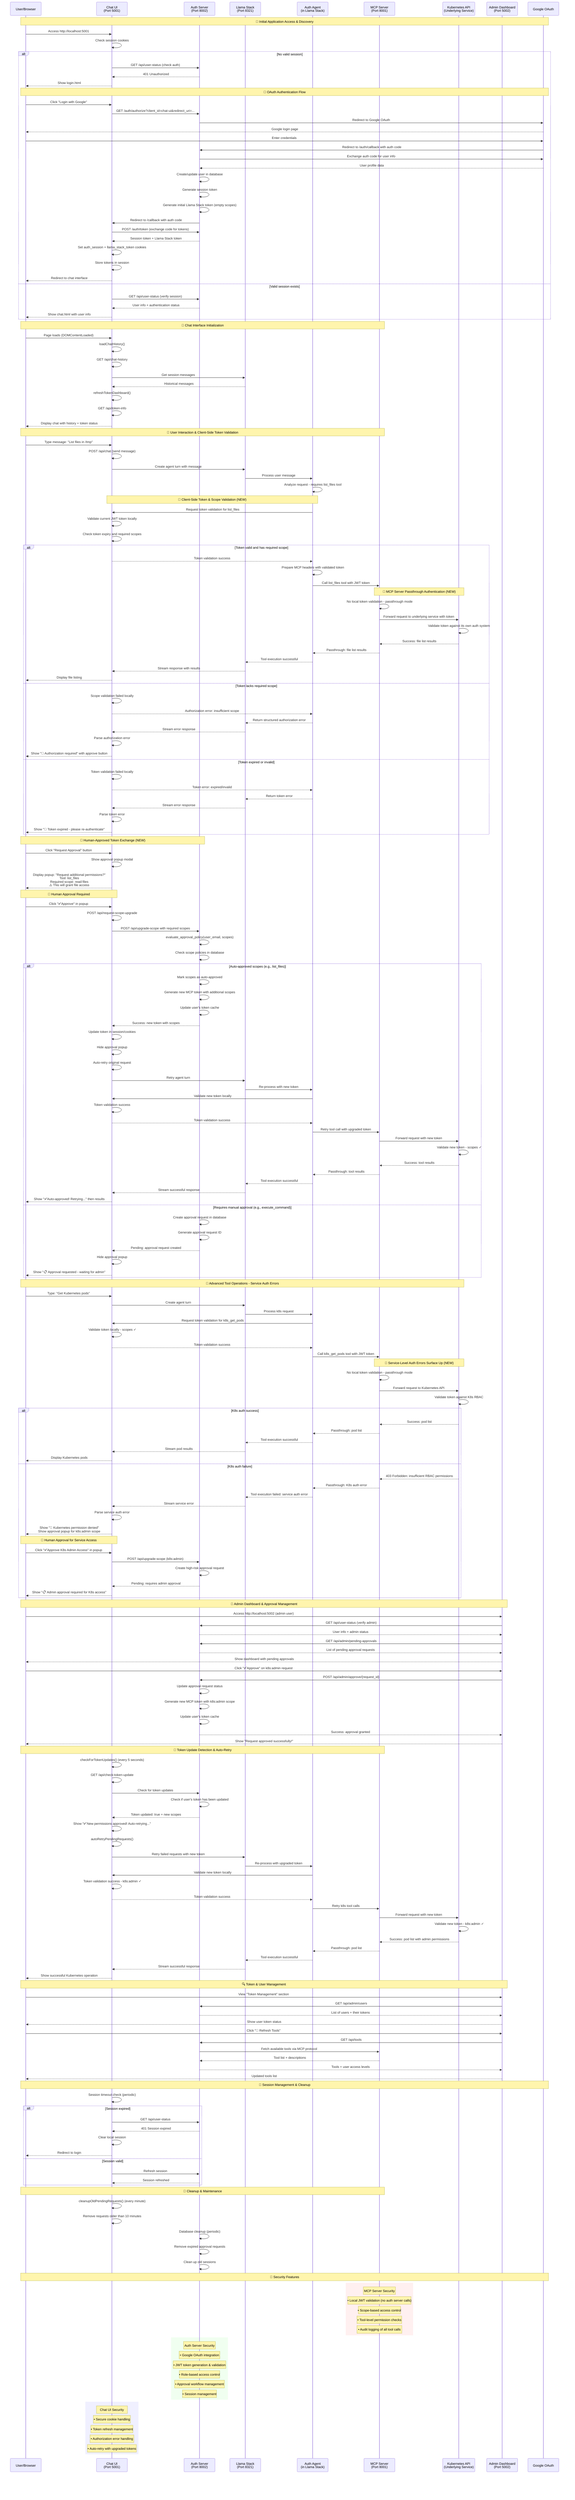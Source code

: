 sequenceDiagram
    participant U as User/Browser
    participant CUI as Chat UI<br/>(Port 5001)
    participant AS as Auth Server<br/>(Port 8002)
    participant LS as Llama Stack<br/>(Port 8321)
    participant AA as Auth Agent<br/>(in Llama Stack)
    participant MCP as MCP Server<br/>(Port 8001)
    participant K8S as Kubernetes API<br/>(Underlying Service)
    participant AD as Admin Dashboard<br/>(Port 5002)
    participant GA as Google OAuth

    Note over U,GA: 🚀 Initial Application Access & Discovery

    U->>CUI: Access http://localhost:5001
    CUI->>CUI: Check session cookies
    alt No valid session
        CUI->>AS: GET /api/user-status (check auth)
        AS-->>CUI: 401 Unauthorized
        CUI-->>U: Show login.html
        
        Note over U,GA: 🔐 OAuth Authentication Flow
        U->>CUI: Click "Login with Google"
        CUI->>AS: GET /auth/authorize?client_id=chat-ui&redirect_uri=...
        AS->>GA: Redirect to Google OAuth
        GA-->>U: Google login page
        U->>GA: Enter credentials
        GA->>AS: Redirect to /auth/callback with auth code
        AS->>GA: Exchange auth code for user info
        GA-->>AS: User profile data
        AS->>AS: Create/update user in database
        AS->>AS: Generate session token
        AS->>AS: Generate initial Llama Stack token (empty scopes)
        AS->>CUI: Redirect to /callback with auth code
        CUI->>AS: POST /auth/token (exchange code for tokens)
        AS-->>CUI: Session token + Llama Stack token
        CUI->>CUI: Set auth_session + llama_stack_token cookies
        CUI->>CUI: Store tokens in session
        CUI-->>U: Redirect to chat interface
    else Valid session exists
        CUI->>AS: GET /api/user-status (verify session)
        AS-->>CUI: User info + authentication status
        CUI-->>U: Show chat.html with user info
    end

    Note over U,MCP: 🎯 Chat Interface Initialization

    U->>CUI: Page loads (DOMContentLoaded)
    CUI->>CUI: loadChatHistory()
    CUI->>CUI: GET /api/chat-history
    CUI->>LS: Get session messages
    LS-->>CUI: Historical messages
    CUI->>CUI: refreshTokenDashboard()
    CUI->>CUI: GET /api/token-info
    CUI-->>U: Display chat with history + token status

    Note over U,MCP: 💬 User Interaction & Client-Side Token Validation

    U->>CUI: Type message: "List files in /tmp"
    CUI->>CUI: POST /api/chat (send message)
    CUI->>LS: Create agent turn with message
    LS->>AA: Process user message
    AA->>AA: Analyze request - requires list_files tool
    
    Note over AA,CUI: 🔐 Client-Side Token & Scope Validation (NEW)
    AA->>CUI: Request token validation for list_files
    CUI->>CUI: Validate current JWT token locally
    CUI->>CUI: Check token expiry and required scopes
    
    alt Token valid and has required scope
        CUI-->>AA: Token validation success
        AA->>AA: Prepare MCP headers with validated token
        AA->>MCP: Call list_files tool with JWT token
        
        Note over MCP,K8S: 🔄 MCP Server Passthrough Authentication (NEW)
        MCP->>MCP: No local token validation - passthrough mode
        MCP->>K8S: Forward request to underlying service with token
        K8S->>K8S: Validate token against its own auth system
        K8S-->>MCP: Success: file list results
        MCP-->>AA: Passthrough: file list results
        AA-->>LS: Tool execution successful
        LS-->>CUI: Stream response with results
        CUI-->>U: Display file listing
        
    else Token lacks required scope
        CUI->>CUI: Scope validation failed locally
        CUI-->>AA: Authorization error: insufficient scope
        AA-->>LS: Return structured authorization error
        LS-->>CUI: Stream error response
        CUI->>CUI: Parse authorization error
        CUI-->>U: Show "🔐 Authorization required" with approve button
        
    else Token expired or invalid
        CUI->>CUI: Token validation failed locally
        CUI-->>AA: Token error: expired/invalid
        AA-->>LS: Return token error
        LS-->>CUI: Stream error response
        CUI->>CUI: Parse token error
        CUI-->>U: Show "🔑 Token expired - please re-authenticate"
    end

    Note over U,AS: 🔄 Human-Approved Token Exchange (NEW)

    U->>CUI: Click "Request Approval" button
    CUI->>CUI: Show approval popup modal
    CUI-->>U: Display popup: "Request additional permissions?"<br/>Tool: list_files<br/>Required scope: read:files<br/>⚠️ This will grant file access
    
    Note over U,CUI: 👤 Human Approval Required
    U->>CUI: Click "✅ Approve" in popup
    CUI->>CUI: POST /api/request-scope-upgrade
    CUI->>AS: POST /api/upgrade-scope with required scopes
    AS->>AS: evaluate_approval_policy(user_email, scopes)
    AS->>AS: Check scope policies in database
    
    alt Auto-approved scopes (e.g., list_files)
        AS->>AS: Mark scopes as auto-approved
        AS->>AS: Generate new MCP token with additional scopes
        AS->>AS: Update user's token cache
        AS-->>CUI: Success: new token with scopes
        CUI->>CUI: Update token in session/cookies
        CUI->>CUI: Hide approval popup
        CUI->>CUI: Auto-retry original request
        CUI->>LS: Retry agent turn
        LS->>AA: Re-process with new token
        AA->>CUI: Validate new token locally
        CUI->>CUI: Token validation success
        CUI-->>AA: Token validation success
        AA->>MCP: Retry tool call with upgraded token
        MCP->>K8S: Forward request with new token
        K8S->>K8S: Validate new token - scopes ✓
        K8S-->>MCP: Success: tool results
        MCP-->>AA: Passthrough: tool results
        AA-->>LS: Tool execution successful
        LS-->>CUI: Stream successful response
        CUI-->>U: Show "✅ Auto-approved! Retrying..." then results
    else Requires manual approval (e.g., execute_command)
        AS->>AS: Create approval request in database
        AS->>AS: Generate approval request ID
        AS-->>CUI: Pending: approval request created
        CUI->>CUI: Hide approval popup
        CUI-->>U: Show "📋 Approval requested - waiting for admin"
    end

    Note over U,K8S: 🔧 Advanced Tool Operations - Service Auth Errors

    U->>CUI: Type: "Get Kubernetes pods"
    CUI->>LS: Create agent turn
    LS->>AA: Process k8s request
    AA->>CUI: Request token validation for k8s_get_pods
    CUI->>CUI: Validate token locally - scopes ✓
    CUI-->>AA: Token validation success
    AA->>MCP: Call k8s_get_pods tool with JWT token
    
    Note over MCP,K8S: 🔄 Service-Level Auth Errors Surface Up (NEW)
    MCP->>MCP: No local token validation - passthrough mode
    MCP->>K8S: Forward request to Kubernetes API
    K8S->>K8S: Validate token against K8s RBAC
    
    alt K8s auth success
        K8S-->>MCP: Success: pod list
        MCP-->>AA: Passthrough: pod list
        AA-->>LS: Tool execution successful
        LS-->>CUI: Stream pod results
        CUI-->>U: Display Kubernetes pods
    else K8s auth failure
        K8S-->>MCP: 403 Forbidden: insufficient RBAC permissions
        MCP-->>AA: Passthrough: K8s auth error
        AA-->>LS: Tool execution failed: service auth error
        LS-->>CUI: Stream service error
        CUI->>CUI: Parse service auth error
        CUI-->>U: Show "🔐 Kubernetes permission denied"<br/>Show approval popup for k8s:admin scope
        
        Note over U,CUI: 👤 Human Approval for Service Access
        U->>CUI: Click "✅ Approve K8s Admin Access" in popup
        CUI->>AS: POST /api/upgrade-scope (k8s:admin)
        AS->>AS: Create high-risk approval request
        AS-->>CUI: Pending: requires admin approval
        CUI-->>U: Show "📋 Admin approval required for K8s access"
    end

    Note over U,AD: 👑 Admin Dashboard & Approval Management

    U->>AD: Access http://localhost:5002 (admin user)
    AD->>AS: GET /api/user-status (verify admin)
    AS-->>AD: User info + admin status
    AD->>AS: GET /api/admin/pending-approvals
    AS-->>AD: List of pending approval requests
    AD-->>U: Show dashboard with pending approvals

    U->>AD: Click "✅ Approve" on k8s:admin request
    AD->>AS: POST /api/admin/approve/{request_id}
    AS->>AS: Update approval request status
    AS->>AS: Generate new MCP token with k8s:admin scope
    AS->>AS: Update user's token cache
    AS-->>AD: Success: approval granted
    AD-->>U: Show "Request approved successfully!"

    Note over U,MCP: 🔄 Token Update Detection & Auto-Retry

    CUI->>CUI: checkForTokenUpdates() (every 5 seconds)
    CUI->>CUI: GET /api/check-token-update
    CUI->>AS: Check for token updates
    AS->>AS: Check if user's token has been updated
    AS-->>CUI: Token updated: true + new scopes
    CUI->>CUI: Show "✅ New permissions approved! Auto-retrying..."
    CUI->>CUI: autoRetryPendingRequests()
    CUI->>LS: Retry failed requests with new token
    LS->>AA: Re-process with upgraded token
    AA->>CUI: Validate new token locally
    CUI->>CUI: Token validation success - k8s:admin ✓
    CUI-->>AA: Token validation success
    AA->>MCP: Retry k8s tool calls
    MCP->>K8S: Forward request with new token
    K8S->>K8S: Validate new token - k8s:admin ✓
    K8S-->>MCP: Success: pod list with admin permissions
    MCP-->>AA: Passthrough: pod list
    AA-->>LS: Tool execution successful
    LS-->>CUI: Stream successful response
    CUI-->>U: Show successful Kubernetes operation

    Note over U,AD: 🔍 Token & User Management

    U->>AD: View "Token Management" section
    AD->>AS: GET /api/admin/users
    AS-->>AD: List of users + their tokens
    AD-->>U: Show user token status

    U->>AD: Click "🔄 Refresh Tools"
    AD->>AS: GET /api/tools
    AS->>MCP: Fetch available tools via MCP protocol
    MCP-->>AS: Tool list + descriptions
    AS-->>AD: Tools + user access levels
    AD-->>U: Updated tools list

    Note over U,GA: 🔄 Session Management & Cleanup

    CUI->>CUI: Session timeout check (periodic)
    alt Session expired
        CUI->>AS: GET /api/user-status
        AS-->>CUI: 401 Session expired
        CUI->>CUI: Clear local session
        CUI-->>U: Redirect to login
    else Session valid
        CUI->>AS: Refresh session
        AS-->>CUI: Session refreshed
    end

    Note over U,MCP: 🧹 Cleanup & Maintenance

    CUI->>CUI: cleanupOldPendingRequests() (every minute)
    CUI->>CUI: Remove requests older than 10 minutes
    
    AS->>AS: Database cleanup (periodic)
    AS->>AS: Remove expired approval requests
    AS->>AS: Clean up old sessions

    Note over U,GA: 🔐 Security Features

    rect rgb(255, 240, 240)
        Note over MCP: MCP Server Security
        Note over MCP: • Local JWT validation (no auth server calls)
        Note over MCP: • Scope-based access control
        Note over MCP: • Tool-level permission checks
        Note over MCP: • Audit logging of all tool calls
    end

    rect rgb(240, 255, 240)
        Note over AS: Auth Server Security
        Note over AS: • Google OAuth integration
        Note over AS: • JWT token generation & validation
        Note over AS: • Role-based access control
        Note over AS: • Approval workflow management
        Note over AS: • Session management
    end

    rect rgb(240, 240, 255)
        Note over CUI: Chat UI Security
        Note over CUI: • Secure cookie handling
        Note over CUI: • Token refresh management
        Note over CUI: • Authorization error handling
        Note over CUI: • Auto-retry with upgraded tokens
    end